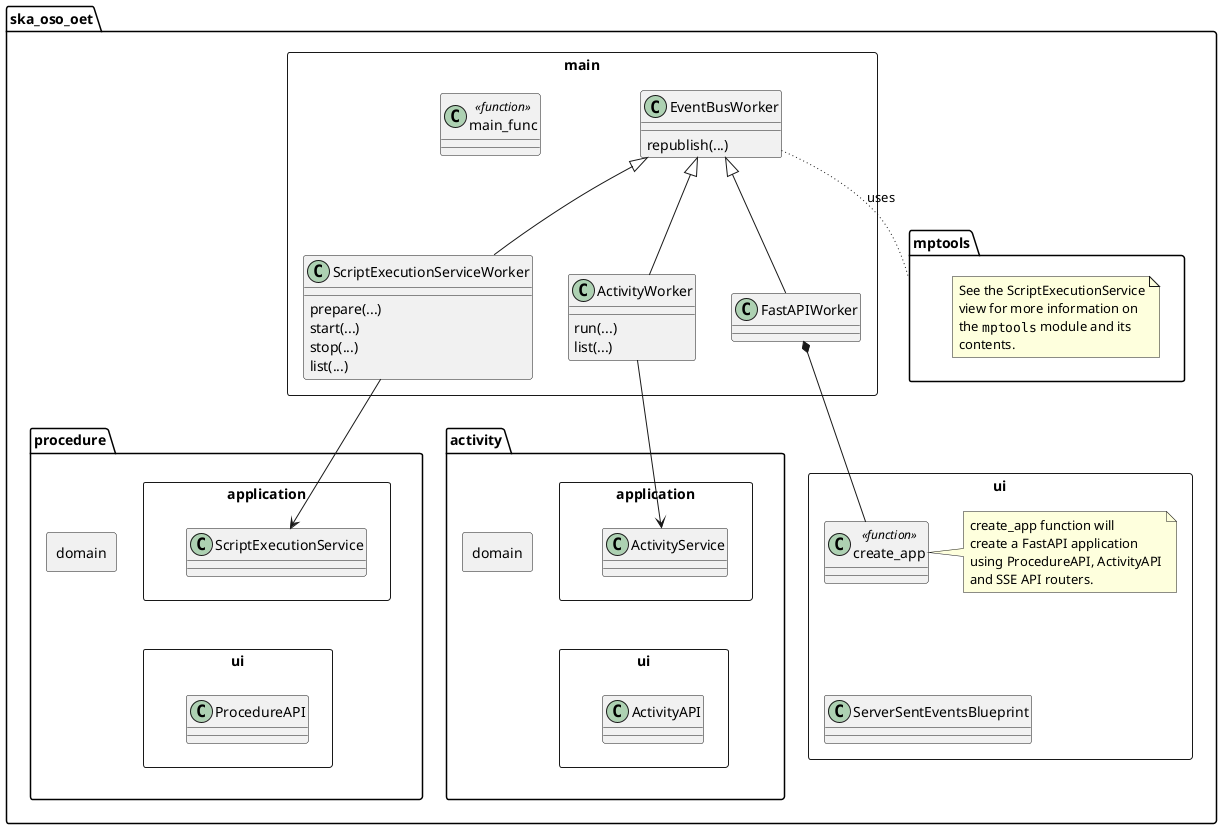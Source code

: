 @startuml
'https://plantuml.com/class-diagram

package ska_oso_oet {

    package mptools {
        note as mptools_note
        See the ScriptExecutionService
        view for more information on
        the ""mptools"" module and its
        contents.
        end note
    }

    package main <<Rectangle>> {
        class ScriptExecutionServiceWorker {
            prepare(...)
            start(...)
            stop(...)
            list(...)
        }

        class ActivityWorker {
            run(...)
            list(...)
        }

        class FastAPIWorker {
        }

        class EventBusWorker {
            republish(...)
        }

        class main_func <<function>>

        ScriptExecutionServiceWorker -up-|> EventBusWorker
        FastAPIWorker -up-|> EventBusWorker
        ActivityWorker -up-|> EventBusWorker
    }

    package ui <<Rectangle>> {
        class create_app <<function>>
        class ServerSentEventsBlueprint

        note as app_note
        create_app function will
        create a FastAPI application
        using ProcedureAPI, ActivityAPI
        and SSE API routers.
        end note

        app_note -left- create_app
    }

    FastAPIWorker *-- create_app

    package procedure {

        package ui as procedure_ui <<Rectangle>> {
            class ProcedureAPI
        }

        package application as procedure_application <<Rectangle>> {
            class ScriptExecutionService
        }

        package domain as procedure_domain <<Rectangle>> {
        }
        ScriptExecutionServiceWorker --> ScriptExecutionService

    }

    package activity {
        package ui as activity_ui <<Rectangle>> {
            class ActivityAPI
        }

        package application as activity_application <<Rectangle>> {
            class ActivityService
        }

        package domain as activity_domain <<Rectangle>> {
        }
        ActivityWorker --> ActivityService
    }
}

EventBusWorker -[dotted]- mptools: uses

procedure_application -down[hidden]- procedure_ui
activity_application -down[hidden]- activity_ui
create_app -down[hidden]- ServerSentEventsBlueprint

@enduml
